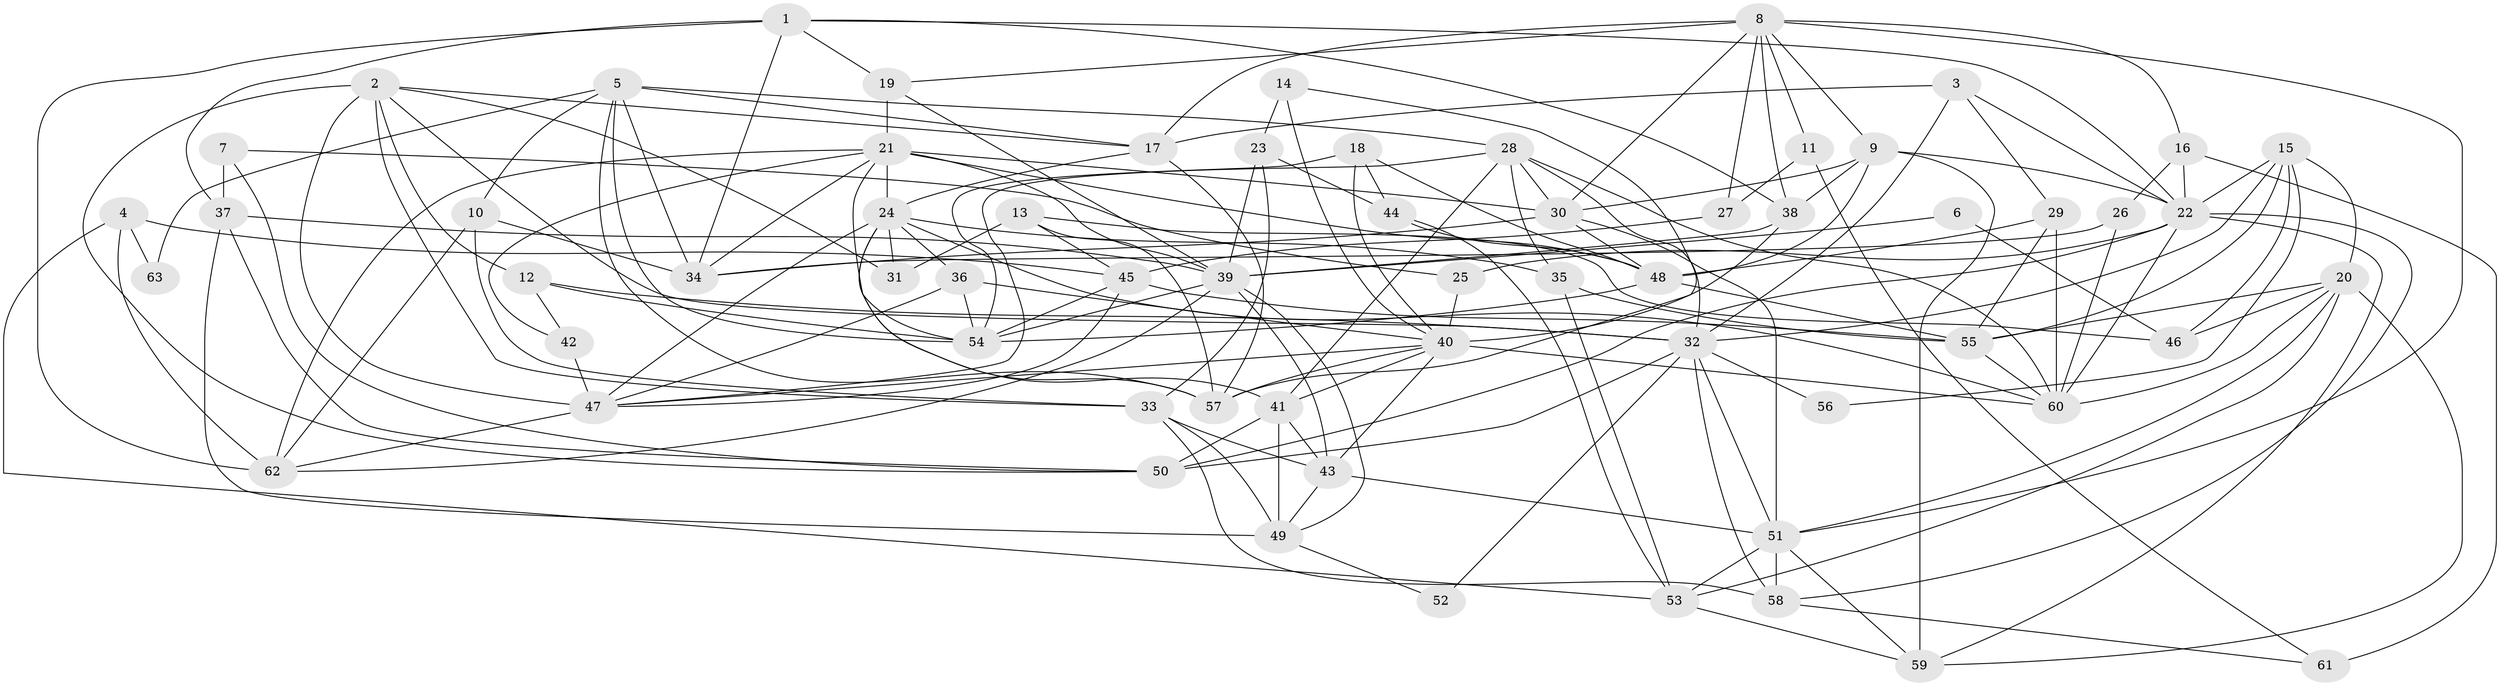 // original degree distribution, {4: 0.2777777777777778, 3: 0.2857142857142857, 6: 0.09523809523809523, 2: 0.1111111111111111, 5: 0.1984126984126984, 9: 0.007936507936507936, 7: 0.015873015873015872, 8: 0.007936507936507936}
// Generated by graph-tools (version 1.1) at 2025/37/03/04/25 23:37:06]
// undirected, 63 vertices, 172 edges
graph export_dot {
  node [color=gray90,style=filled];
  1;
  2;
  3;
  4;
  5;
  6;
  7;
  8;
  9;
  10;
  11;
  12;
  13;
  14;
  15;
  16;
  17;
  18;
  19;
  20;
  21;
  22;
  23;
  24;
  25;
  26;
  27;
  28;
  29;
  30;
  31;
  32;
  33;
  34;
  35;
  36;
  37;
  38;
  39;
  40;
  41;
  42;
  43;
  44;
  45;
  46;
  47;
  48;
  49;
  50;
  51;
  52;
  53;
  54;
  55;
  56;
  57;
  58;
  59;
  60;
  61;
  62;
  63;
  1 -- 19 [weight=1.0];
  1 -- 22 [weight=1.0];
  1 -- 34 [weight=1.0];
  1 -- 37 [weight=1.0];
  1 -- 38 [weight=1.0];
  1 -- 62 [weight=1.0];
  2 -- 12 [weight=1.0];
  2 -- 17 [weight=1.0];
  2 -- 31 [weight=1.0];
  2 -- 32 [weight=1.0];
  2 -- 33 [weight=1.0];
  2 -- 47 [weight=1.0];
  2 -- 50 [weight=1.0];
  3 -- 17 [weight=1.0];
  3 -- 22 [weight=1.0];
  3 -- 29 [weight=1.0];
  3 -- 32 [weight=1.0];
  4 -- 45 [weight=1.0];
  4 -- 53 [weight=1.0];
  4 -- 62 [weight=1.0];
  4 -- 63 [weight=1.0];
  5 -- 10 [weight=1.0];
  5 -- 17 [weight=2.0];
  5 -- 28 [weight=1.0];
  5 -- 34 [weight=1.0];
  5 -- 54 [weight=1.0];
  5 -- 57 [weight=1.0];
  5 -- 63 [weight=2.0];
  6 -- 39 [weight=1.0];
  6 -- 46 [weight=1.0];
  7 -- 25 [weight=1.0];
  7 -- 37 [weight=1.0];
  7 -- 50 [weight=1.0];
  8 -- 9 [weight=1.0];
  8 -- 11 [weight=1.0];
  8 -- 16 [weight=1.0];
  8 -- 17 [weight=1.0];
  8 -- 19 [weight=1.0];
  8 -- 27 [weight=1.0];
  8 -- 30 [weight=1.0];
  8 -- 38 [weight=1.0];
  8 -- 51 [weight=1.0];
  9 -- 22 [weight=1.0];
  9 -- 30 [weight=1.0];
  9 -- 38 [weight=1.0];
  9 -- 48 [weight=1.0];
  9 -- 59 [weight=1.0];
  10 -- 33 [weight=1.0];
  10 -- 34 [weight=1.0];
  10 -- 62 [weight=1.0];
  11 -- 27 [weight=1.0];
  11 -- 61 [weight=2.0];
  12 -- 32 [weight=2.0];
  12 -- 42 [weight=1.0];
  12 -- 54 [weight=1.0];
  13 -- 31 [weight=1.0];
  13 -- 45 [weight=1.0];
  13 -- 46 [weight=1.0];
  13 -- 57 [weight=1.0];
  14 -- 23 [weight=2.0];
  14 -- 40 [weight=1.0];
  14 -- 57 [weight=1.0];
  15 -- 20 [weight=1.0];
  15 -- 22 [weight=1.0];
  15 -- 32 [weight=1.0];
  15 -- 46 [weight=1.0];
  15 -- 55 [weight=1.0];
  15 -- 56 [weight=1.0];
  16 -- 22 [weight=1.0];
  16 -- 26 [weight=1.0];
  16 -- 61 [weight=1.0];
  17 -- 24 [weight=1.0];
  17 -- 57 [weight=1.0];
  18 -- 40 [weight=2.0];
  18 -- 44 [weight=1.0];
  18 -- 48 [weight=1.0];
  18 -- 54 [weight=1.0];
  19 -- 21 [weight=2.0];
  19 -- 39 [weight=1.0];
  20 -- 46 [weight=1.0];
  20 -- 51 [weight=1.0];
  20 -- 53 [weight=1.0];
  20 -- 55 [weight=1.0];
  20 -- 59 [weight=1.0];
  20 -- 60 [weight=1.0];
  21 -- 24 [weight=1.0];
  21 -- 30 [weight=1.0];
  21 -- 34 [weight=1.0];
  21 -- 39 [weight=1.0];
  21 -- 42 [weight=1.0];
  21 -- 48 [weight=1.0];
  21 -- 54 [weight=1.0];
  21 -- 62 [weight=1.0];
  22 -- 25 [weight=1.0];
  22 -- 50 [weight=2.0];
  22 -- 58 [weight=1.0];
  22 -- 59 [weight=1.0];
  22 -- 60 [weight=2.0];
  23 -- 33 [weight=1.0];
  23 -- 39 [weight=1.0];
  23 -- 44 [weight=1.0];
  24 -- 31 [weight=1.0];
  24 -- 35 [weight=2.0];
  24 -- 36 [weight=1.0];
  24 -- 41 [weight=1.0];
  24 -- 47 [weight=1.0];
  24 -- 57 [weight=1.0];
  24 -- 60 [weight=1.0];
  25 -- 40 [weight=1.0];
  26 -- 34 [weight=1.0];
  26 -- 60 [weight=1.0];
  27 -- 45 [weight=1.0];
  28 -- 30 [weight=1.0];
  28 -- 32 [weight=1.0];
  28 -- 35 [weight=1.0];
  28 -- 41 [weight=1.0];
  28 -- 47 [weight=1.0];
  28 -- 60 [weight=1.0];
  29 -- 48 [weight=1.0];
  29 -- 55 [weight=1.0];
  29 -- 60 [weight=1.0];
  30 -- 34 [weight=1.0];
  30 -- 48 [weight=1.0];
  30 -- 51 [weight=1.0];
  32 -- 50 [weight=2.0];
  32 -- 51 [weight=1.0];
  32 -- 52 [weight=1.0];
  32 -- 56 [weight=2.0];
  32 -- 58 [weight=1.0];
  33 -- 43 [weight=1.0];
  33 -- 49 [weight=1.0];
  33 -- 58 [weight=1.0];
  35 -- 53 [weight=1.0];
  35 -- 55 [weight=1.0];
  36 -- 40 [weight=1.0];
  36 -- 47 [weight=1.0];
  36 -- 54 [weight=1.0];
  37 -- 39 [weight=1.0];
  37 -- 49 [weight=2.0];
  37 -- 50 [weight=1.0];
  38 -- 39 [weight=1.0];
  38 -- 40 [weight=1.0];
  39 -- 43 [weight=1.0];
  39 -- 49 [weight=1.0];
  39 -- 54 [weight=1.0];
  39 -- 62 [weight=1.0];
  40 -- 41 [weight=1.0];
  40 -- 43 [weight=1.0];
  40 -- 47 [weight=1.0];
  40 -- 57 [weight=1.0];
  40 -- 60 [weight=1.0];
  41 -- 43 [weight=1.0];
  41 -- 49 [weight=1.0];
  41 -- 50 [weight=1.0];
  42 -- 47 [weight=2.0];
  43 -- 49 [weight=1.0];
  43 -- 51 [weight=1.0];
  44 -- 48 [weight=1.0];
  44 -- 53 [weight=1.0];
  45 -- 47 [weight=1.0];
  45 -- 54 [weight=1.0];
  45 -- 55 [weight=1.0];
  47 -- 62 [weight=2.0];
  48 -- 54 [weight=1.0];
  48 -- 55 [weight=1.0];
  49 -- 52 [weight=1.0];
  51 -- 53 [weight=1.0];
  51 -- 58 [weight=1.0];
  51 -- 59 [weight=1.0];
  53 -- 59 [weight=1.0];
  55 -- 60 [weight=1.0];
  58 -- 61 [weight=1.0];
}
